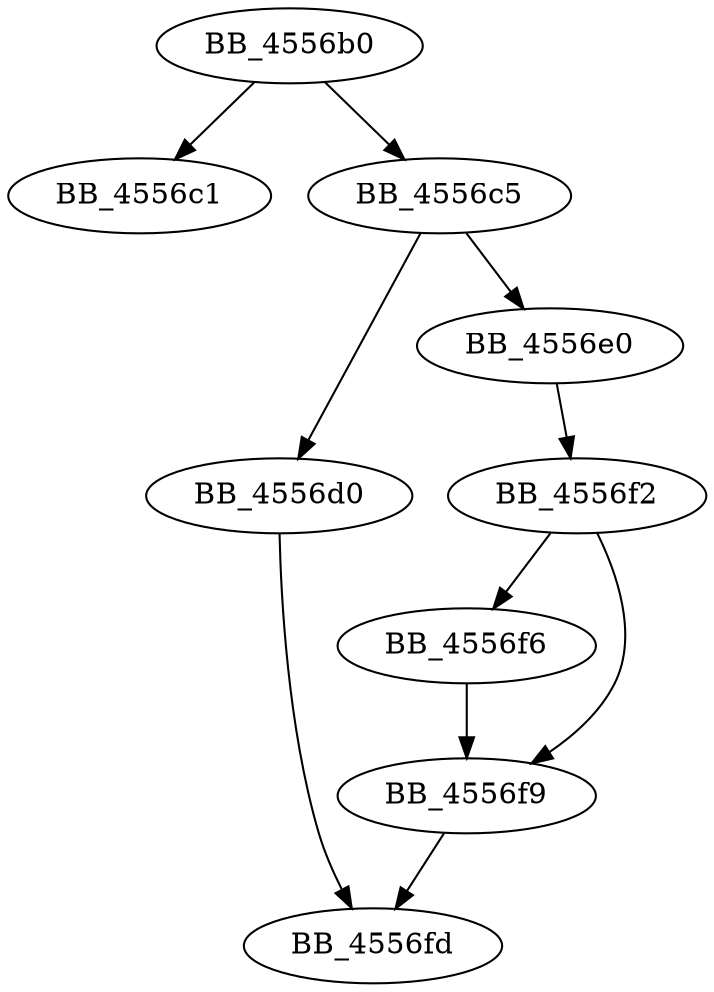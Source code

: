 DiGraph sub_4556B0{
BB_4556b0->BB_4556c1
BB_4556b0->BB_4556c5
BB_4556c5->BB_4556d0
BB_4556c5->BB_4556e0
BB_4556d0->BB_4556fd
BB_4556e0->BB_4556f2
BB_4556f2->BB_4556f6
BB_4556f2->BB_4556f9
BB_4556f6->BB_4556f9
BB_4556f9->BB_4556fd
}
